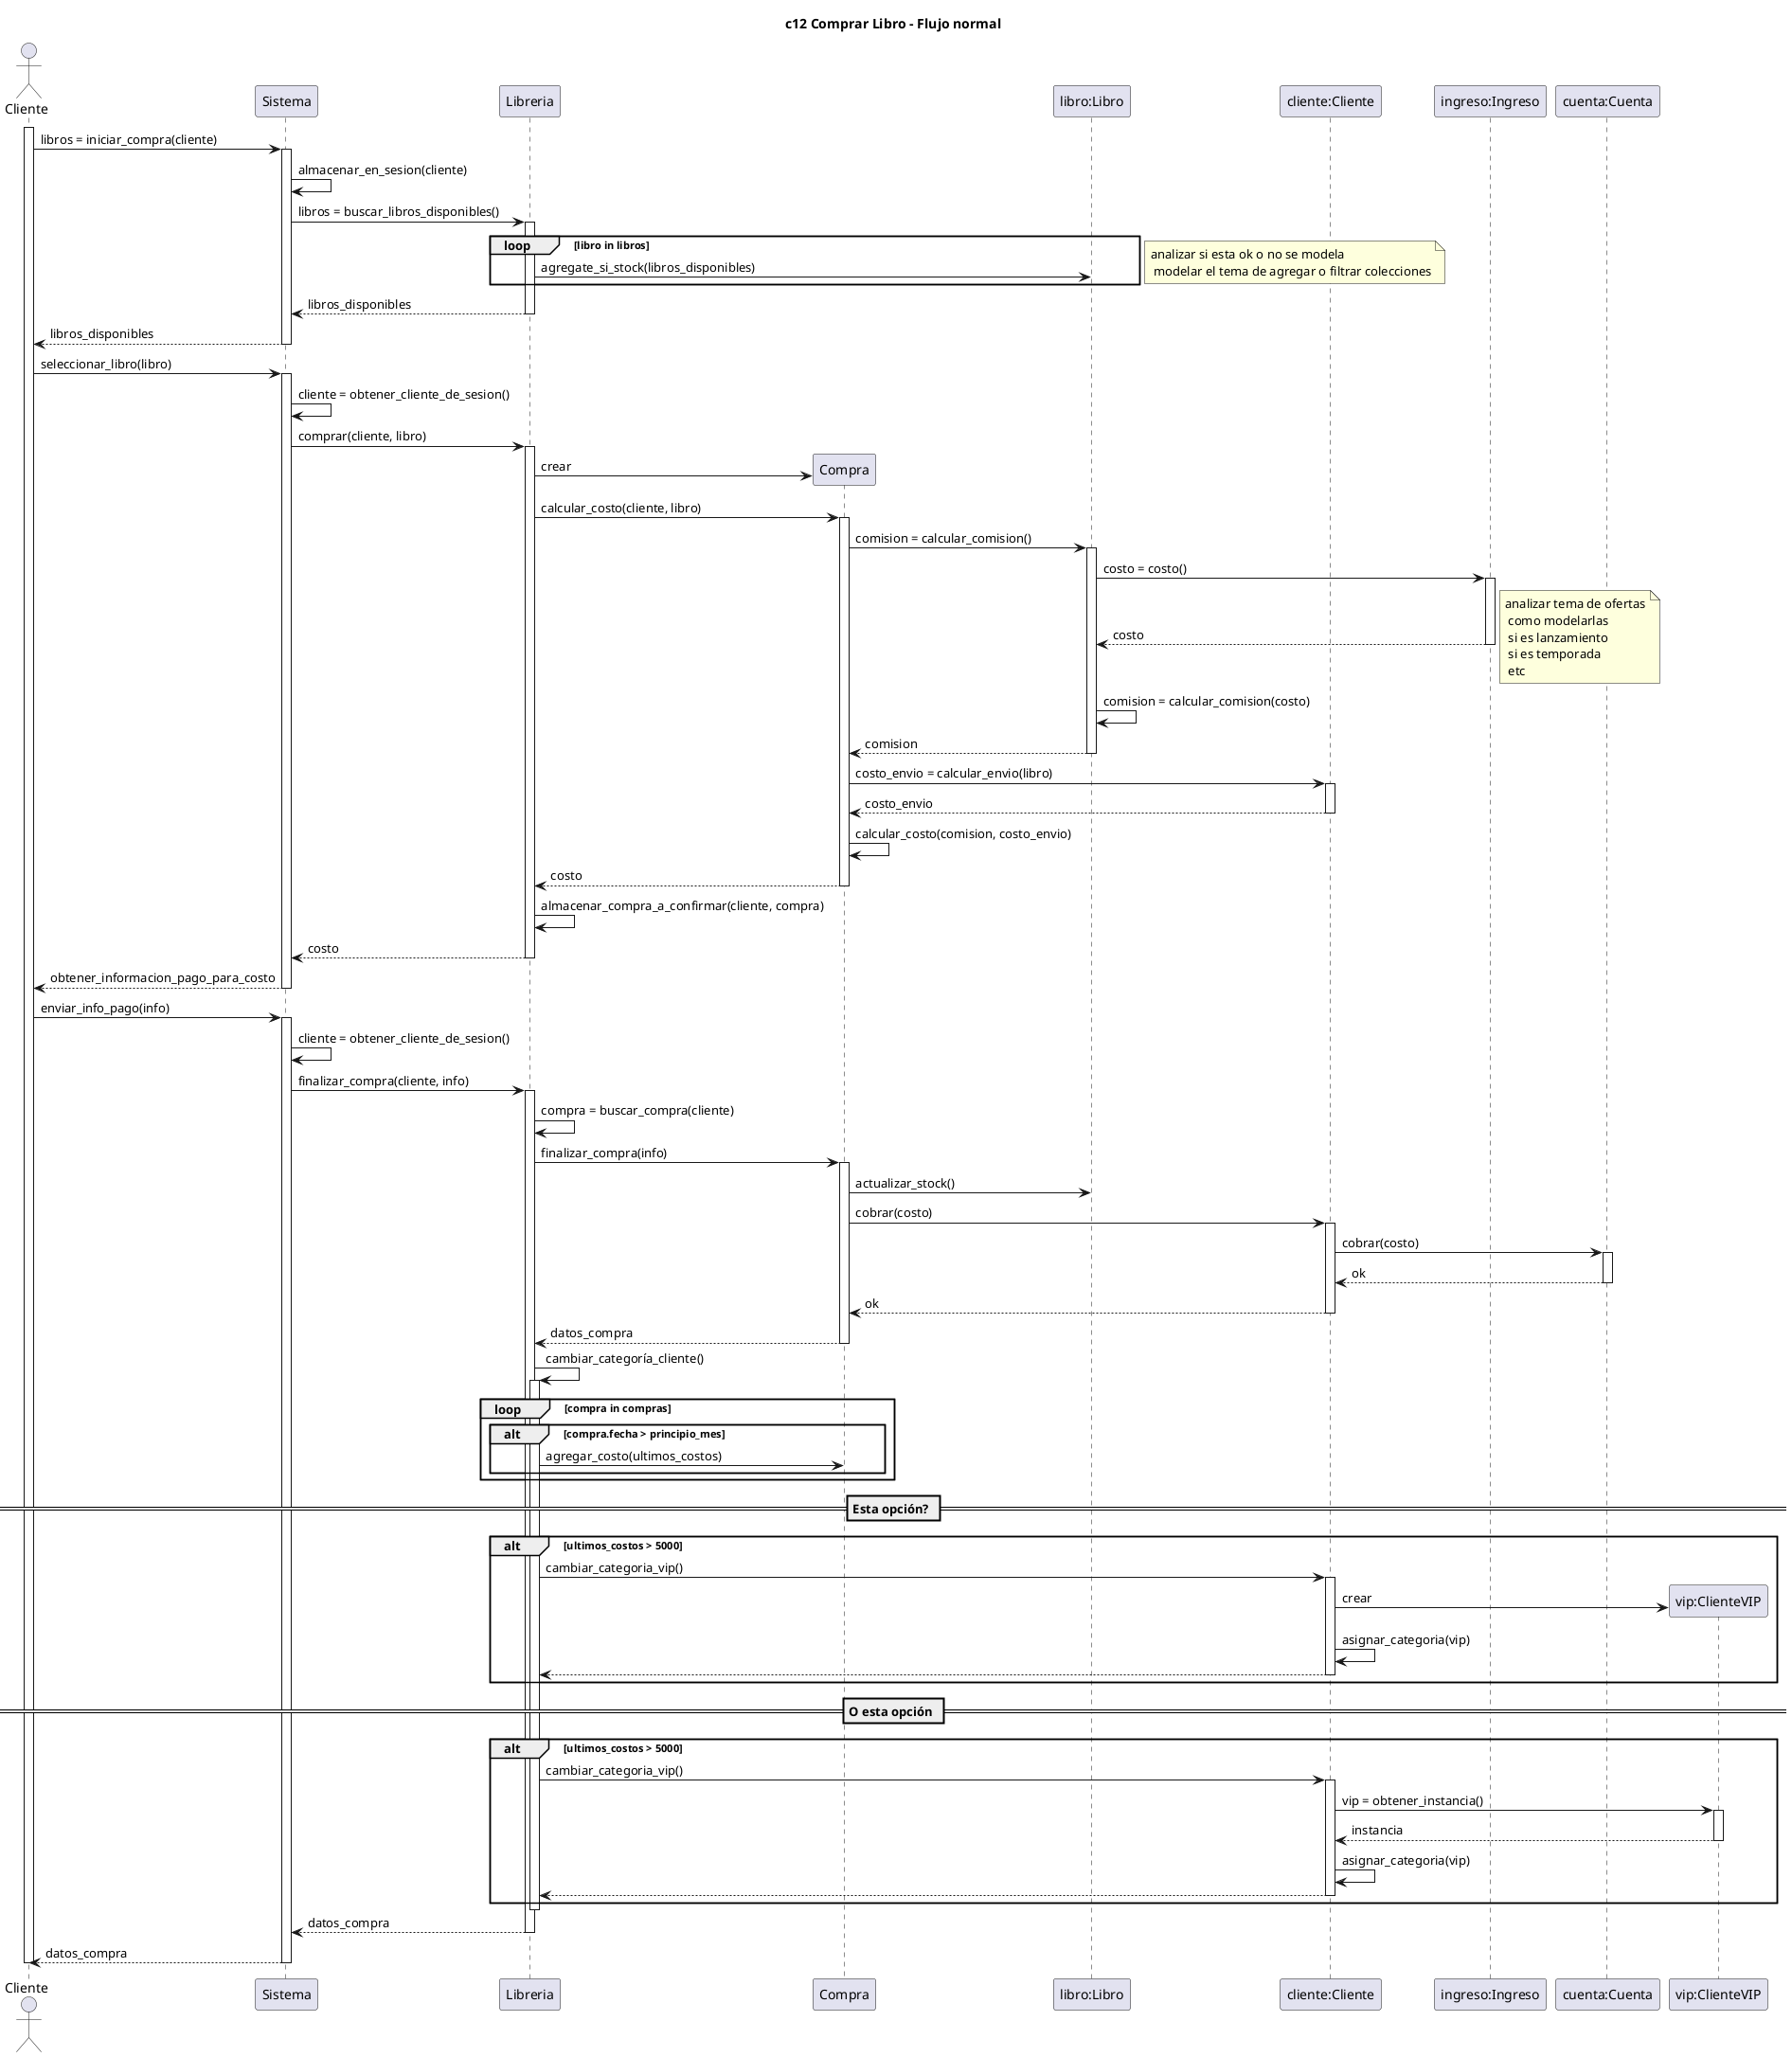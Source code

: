 
@startuml c12 Comprar Libro - Flujo normal

title c12 Comprar Libro - Flujo normal

actor Cliente as c
participant Sistema as s
participant Libreria as l
participant Compra as compra
participant "libro:Libro" as libro
participant "cliente:Cliente" as cliente
participant "ingreso:Ingreso" as ingreso
participant "cuenta:Cuenta" as cuenta
participant "vip:ClienteVIP" as vip

activate c
c -> s : libros = iniciar_compra(cliente)
activate s
    s -> s : almacenar_en_sesion(cliente)
    s -> l : libros = buscar_libros_disponibles()
    activate l
        loop libro in libros
            l -> libro : agregate_si_stock(libros_disponibles)
        end
        note left : analizar si esta ok o no se modela\n modelar el tema de agregar o filtrar colecciones
        return libros_disponibles
    deactivate l
    c <-- s : libros_disponibles
deactivate s

c -> s : seleccionar_libro(libro)
activate s
    s -> s : cliente = obtener_cliente_de_sesion()
    s -> l : comprar(cliente, libro)
    activate l 
        l -> compra ** : crear
        l -> compra : calcular_costo(cliente, libro)
        activate compra
            'el costo depende del tipo de libro y del tipo de cliente
            compra -> libro : comision = calcular_comision()
            activate libro
                libro -> ingreso : costo = costo()
                activate ingreso
                    libro <-- ingreso : costo
                deactivate ingreso
                note right : analizar tema de ofertas\n como modelarlas\n si es lanzamiento\n si es temporada\n etc
                libro -> libro : comision = calcular_comision(costo)
                compra <-- libro : comision
            deactivate libro
            compra -> cliente : costo_envio = calcular_envio(libro)
            activate cliente
                compra <-- cliente : costo_envio
            deactivate cliente
            compra -> compra : calcular_costo(comision, costo_envio)
            l <-- compra : costo
        deactivate compra
        l -> l : almacenar_compra_a_confirmar(cliente, compra)
        s <-- l : costo
    deactivate l
    return obtener_informacion_pago_para_costo
deactivate s

c -> s : enviar_info_pago(info)
activate s
    s -> s : cliente = obtener_cliente_de_sesion()
    s -> l : finalizar_compra(cliente, info)
    activate l
        l -> l : compra = buscar_compra(cliente)
        l -> compra : finalizar_compra(info)
        activate compra
            compra -> libro : actualizar_stock()
            compra -> cliente : cobrar(costo)
            activate cliente
                cliente -> cuenta : cobrar(costo)
                activate cuenta
                    cliente <-- cuenta: ok
                deactivate cuenta
                compra <-- cliente : ok
            deactivate cliente
            l <-- compra : datos_compra
        deactivate compra
        l -> l : cambiar_categoría_cliente()
        activate l
            loop compra in compras
                alt compra.fecha > principio_mes
                    l -> compra : agregar_costo(ultimos_costos)
                end
            end

            == Esta opción? ==

            alt ultimos_costos > 5000
                l -> cliente : cambiar_categoria_vip()
                activate cliente
                    cliente -> vip **: crear
                    cliente -> cliente : asignar_categoria(vip)
                    l <-- cliente
                deactivate cliente
            end

            == O esta opción ==

            alt ultimos_costos > 5000
                l -> cliente : cambiar_categoria_vip()
                activate cliente
                    cliente -> vip : vip = obtener_instancia()
                    activate vip
                        cliente <-- vip : instancia
                    deactivate vip
                    cliente -> cliente : asignar_categoria(vip)
                    l <-- cliente
                deactivate cliente
            end
        deactivate l
        s <-- l : datos_compra
    deactivate l
    c <-- s : datos_compra
deactivate s

deactivate c

@enduml

@startuml consulta_sobre_modelado1

participant Libreria as l
participant Cliente as cliente
participant "vip:ClienteVIP" as vip

l -> l : cambiar_categoría_cliente()
activate l
    loop compra in compras
        alt compra.fecha > principio_mes
            l -> compra : agregar_costo(ultimos_costos)
        end
    end
    note left : como modelar el tema de las colecciones?\n ultimos_costos=0\nfor compra in compras:\n  if compra.date <= inicio_mes:\n      compra.agregar_costo(ultimos_costos)

    == Esta opción? ==

    alt ultimos_costos > 5000
        l -> cliente : cambiar_categoria_vip()
        activate cliente
            cliente -> vip **: crear
            cliente -> cliente : asignar_categoria(vip)
            l <-- cliente
        deactivate cliente
    end

    == O esta opción ==

    alt ultimos_costos > 5000
        l -> cliente : cambiar_categoria_vip()
        activate cliente
            cliente -> vip : vip = obtener_instancia()
            activate vip
                cliente <-- vip : instancia
            deactivate vip
            cliente -> cliente : asignar_categoria(vip)
            l <-- cliente
        deactivate cliente
    end

    == O inclusive esta\n me gusta un poco mas\n ya que el proceso de selección de categoría dependería de la librería ==

    alt ultimos_costos > 5000
        l -> vip : vip = obtener_instancia()
        activate vip
            l <-- vip : instancia
        deactivate vip

        l -> cliente : cambiar_categoria(vip)
        activate cliente
            l <-- cliente
        deactivate cliente
    end


deactivate l
@enduml

@startuml consulta_sobre_modelado2_categoría

participant Libreria as l
participant Cliente as cliente
participant "vip:ClienteVIP" as vip


l -> l : cambiar_categoría_cliente()
activate l

    == Esta opción? ==

    alt ultimos_costos > 5000
        l -> cliente : cambiar_categoria_vip()
        activate cliente
            cliente -> vip **: crear
            cliente -> cliente : asignar_categoria(vip)
            l <-- cliente
        deactivate cliente
    end

    == O esta opción ==

    alt ultimos_costos > 5000
        l -> cliente : cambiar_categoria_vip()
        activate cliente
            cliente -> vip : vip = obtener_instancia()
            activate vip
                cliente <-- vip : instancia
            deactivate vip
            cliente -> cliente : asignar_categoria(vip)
            l <-- cliente
        deactivate cliente
    end

    == O inclusive esta\n me gusta un poco mas\n ya que el proceso de selección de categoría dependería de la librería ==

    alt ultimos_costos > 5000
        l -> vip : vip = obtener_instancia()
        activate vip
            l <-- vip : instancia
        deactivate vip

        l -> cliente : cambiar_categoria(vip)
        activate cliente
            l <-- cliente
        deactivate cliente
    end


deactivate l
@enduml